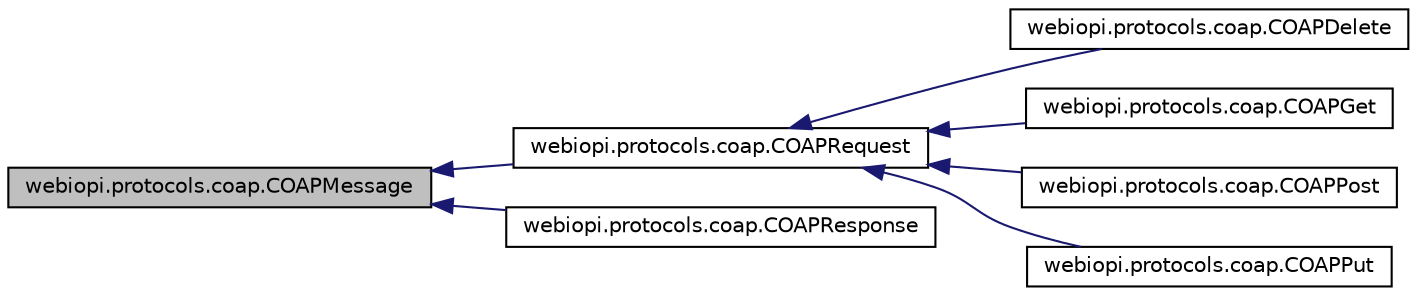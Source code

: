 digraph "webiopi.protocols.coap.COAPMessage"
{
  edge [fontname="Helvetica",fontsize="10",labelfontname="Helvetica",labelfontsize="10"];
  node [fontname="Helvetica",fontsize="10",shape=record];
  rankdir="LR";
  Node1 [label="webiopi.protocols.coap.COAPMessage",height=0.2,width=0.4,color="black", fillcolor="grey75", style="filled", fontcolor="black"];
  Node1 -> Node2 [dir="back",color="midnightblue",fontsize="10",style="solid",fontname="Helvetica"];
  Node2 [label="webiopi.protocols.coap.COAPRequest",height=0.2,width=0.4,color="black", fillcolor="white", style="filled",URL="$classwebiopi_1_1protocols_1_1coap_1_1COAPRequest.html"];
  Node2 -> Node3 [dir="back",color="midnightblue",fontsize="10",style="solid",fontname="Helvetica"];
  Node3 [label="webiopi.protocols.coap.COAPDelete",height=0.2,width=0.4,color="black", fillcolor="white", style="filled",URL="$classwebiopi_1_1protocols_1_1coap_1_1COAPDelete.html"];
  Node2 -> Node4 [dir="back",color="midnightblue",fontsize="10",style="solid",fontname="Helvetica"];
  Node4 [label="webiopi.protocols.coap.COAPGet",height=0.2,width=0.4,color="black", fillcolor="white", style="filled",URL="$classwebiopi_1_1protocols_1_1coap_1_1COAPGet.html"];
  Node2 -> Node5 [dir="back",color="midnightblue",fontsize="10",style="solid",fontname="Helvetica"];
  Node5 [label="webiopi.protocols.coap.COAPPost",height=0.2,width=0.4,color="black", fillcolor="white", style="filled",URL="$classwebiopi_1_1protocols_1_1coap_1_1COAPPost.html"];
  Node2 -> Node6 [dir="back",color="midnightblue",fontsize="10",style="solid",fontname="Helvetica"];
  Node6 [label="webiopi.protocols.coap.COAPPut",height=0.2,width=0.4,color="black", fillcolor="white", style="filled",URL="$classwebiopi_1_1protocols_1_1coap_1_1COAPPut.html"];
  Node1 -> Node7 [dir="back",color="midnightblue",fontsize="10",style="solid",fontname="Helvetica"];
  Node7 [label="webiopi.protocols.coap.COAPResponse",height=0.2,width=0.4,color="black", fillcolor="white", style="filled",URL="$classwebiopi_1_1protocols_1_1coap_1_1COAPResponse.html"];
}
